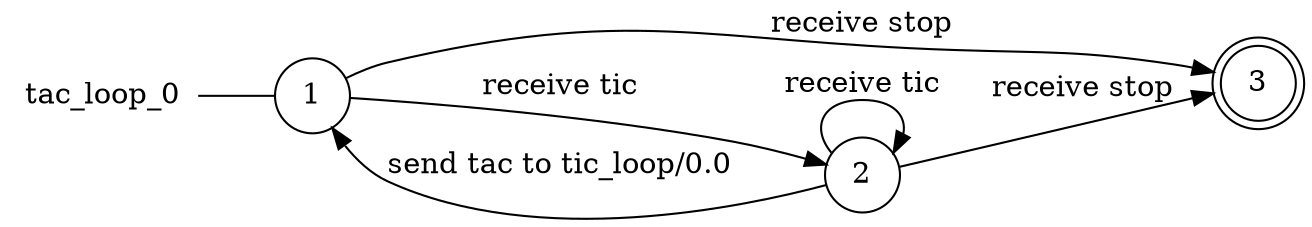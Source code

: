 digraph tac_loop_0 {
	rankdir="LR";
	n_0 [label="tac_loop_0", shape="plaintext"];
	n_1 [id="1", shape=circle, label="1"];
	n_0 -> n_1 [arrowhead=none];
	n_2 [id="4", shape=doublecircle, label="3"];
	n_3 [id="3", shape=circle, label="2"];

	n_1 -> n_3 [id="[$e|6]", label="receive tic"];
	n_1 -> n_2 [id="[$e|3]", label="receive stop"];
	n_3 -> n_3 [id="[$e|5]", label="receive tic"];
	n_3 -> n_2 [id="[$e|1]", label="receive stop"];
	n_3 -> n_1 [id="[$e|7]", label="send tac to tic_loop/0.0"];
}
